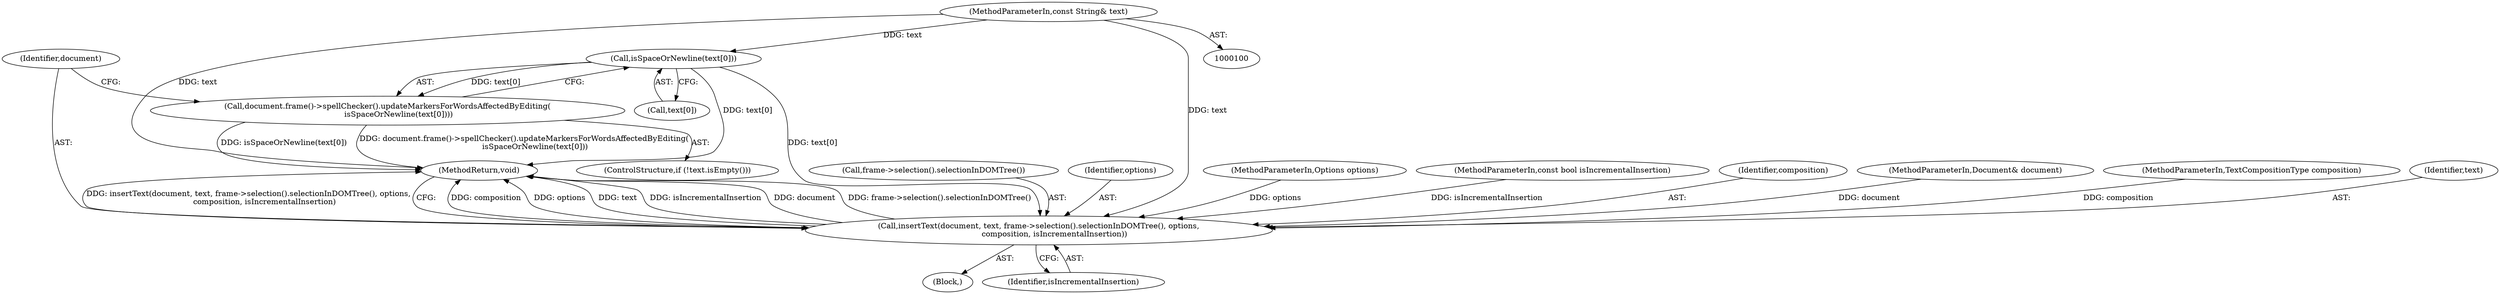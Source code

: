 digraph "0_Chrome_a69c7b5d863dacbb08bfaa04359e3bc0bb4470dc_0@array" {
"1000117" [label="(Call,isSpaceOrNewline(text[0]))"];
"1000102" [label="(MethodParameterIn,const String& text)"];
"1000116" [label="(Call,document.frame()->spellChecker().updateMarkersForWordsAffectedByEditing(\n         isSpaceOrNewline(text[0])))"];
"1000121" [label="(Call,insertText(document, text, frame->selection().selectionInDOMTree(), options,\n             composition, isIncrementalInsertion))"];
"1000102" [label="(MethodParameterIn,const String& text)"];
"1000113" [label="(ControlStructure,if (!text.isEmpty()))"];
"1000116" [label="(Call,document.frame()->spellChecker().updateMarkersForWordsAffectedByEditing(\n         isSpaceOrNewline(text[0])))"];
"1000124" [label="(Call,frame->selection().selectionInDOMTree())"];
"1000117" [label="(Call,isSpaceOrNewline(text[0]))"];
"1000125" [label="(Identifier,options)"];
"1000122" [label="(Identifier,document)"];
"1000103" [label="(MethodParameterIn,Options options)"];
"1000128" [label="(MethodReturn,void)"];
"1000121" [label="(Call,insertText(document, text, frame->selection().selectionInDOMTree(), options,\n             composition, isIncrementalInsertion))"];
"1000106" [label="(Block,)"];
"1000105" [label="(MethodParameterIn,const bool isIncrementalInsertion)"];
"1000126" [label="(Identifier,composition)"];
"1000101" [label="(MethodParameterIn,Document& document)"];
"1000104" [label="(MethodParameterIn,TextCompositionType composition)"];
"1000127" [label="(Identifier,isIncrementalInsertion)"];
"1000118" [label="(Call,text[0])"];
"1000123" [label="(Identifier,text)"];
"1000117" -> "1000116"  [label="AST: "];
"1000117" -> "1000118"  [label="CFG: "];
"1000118" -> "1000117"  [label="AST: "];
"1000116" -> "1000117"  [label="CFG: "];
"1000117" -> "1000128"  [label="DDG: text[0]"];
"1000117" -> "1000116"  [label="DDG: text[0]"];
"1000102" -> "1000117"  [label="DDG: text"];
"1000117" -> "1000121"  [label="DDG: text[0]"];
"1000102" -> "1000100"  [label="AST: "];
"1000102" -> "1000128"  [label="DDG: text"];
"1000102" -> "1000121"  [label="DDG: text"];
"1000116" -> "1000113"  [label="AST: "];
"1000122" -> "1000116"  [label="CFG: "];
"1000116" -> "1000128"  [label="DDG: isSpaceOrNewline(text[0])"];
"1000116" -> "1000128"  [label="DDG: document.frame()->spellChecker().updateMarkersForWordsAffectedByEditing(\n         isSpaceOrNewline(text[0]))"];
"1000121" -> "1000106"  [label="AST: "];
"1000121" -> "1000127"  [label="CFG: "];
"1000122" -> "1000121"  [label="AST: "];
"1000123" -> "1000121"  [label="AST: "];
"1000124" -> "1000121"  [label="AST: "];
"1000125" -> "1000121"  [label="AST: "];
"1000126" -> "1000121"  [label="AST: "];
"1000127" -> "1000121"  [label="AST: "];
"1000128" -> "1000121"  [label="CFG: "];
"1000121" -> "1000128"  [label="DDG: composition"];
"1000121" -> "1000128"  [label="DDG: options"];
"1000121" -> "1000128"  [label="DDG: text"];
"1000121" -> "1000128"  [label="DDG: isIncrementalInsertion"];
"1000121" -> "1000128"  [label="DDG: document"];
"1000121" -> "1000128"  [label="DDG: frame->selection().selectionInDOMTree()"];
"1000121" -> "1000128"  [label="DDG: insertText(document, text, frame->selection().selectionInDOMTree(), options,\n             composition, isIncrementalInsertion)"];
"1000101" -> "1000121"  [label="DDG: document"];
"1000103" -> "1000121"  [label="DDG: options"];
"1000104" -> "1000121"  [label="DDG: composition"];
"1000105" -> "1000121"  [label="DDG: isIncrementalInsertion"];
}
